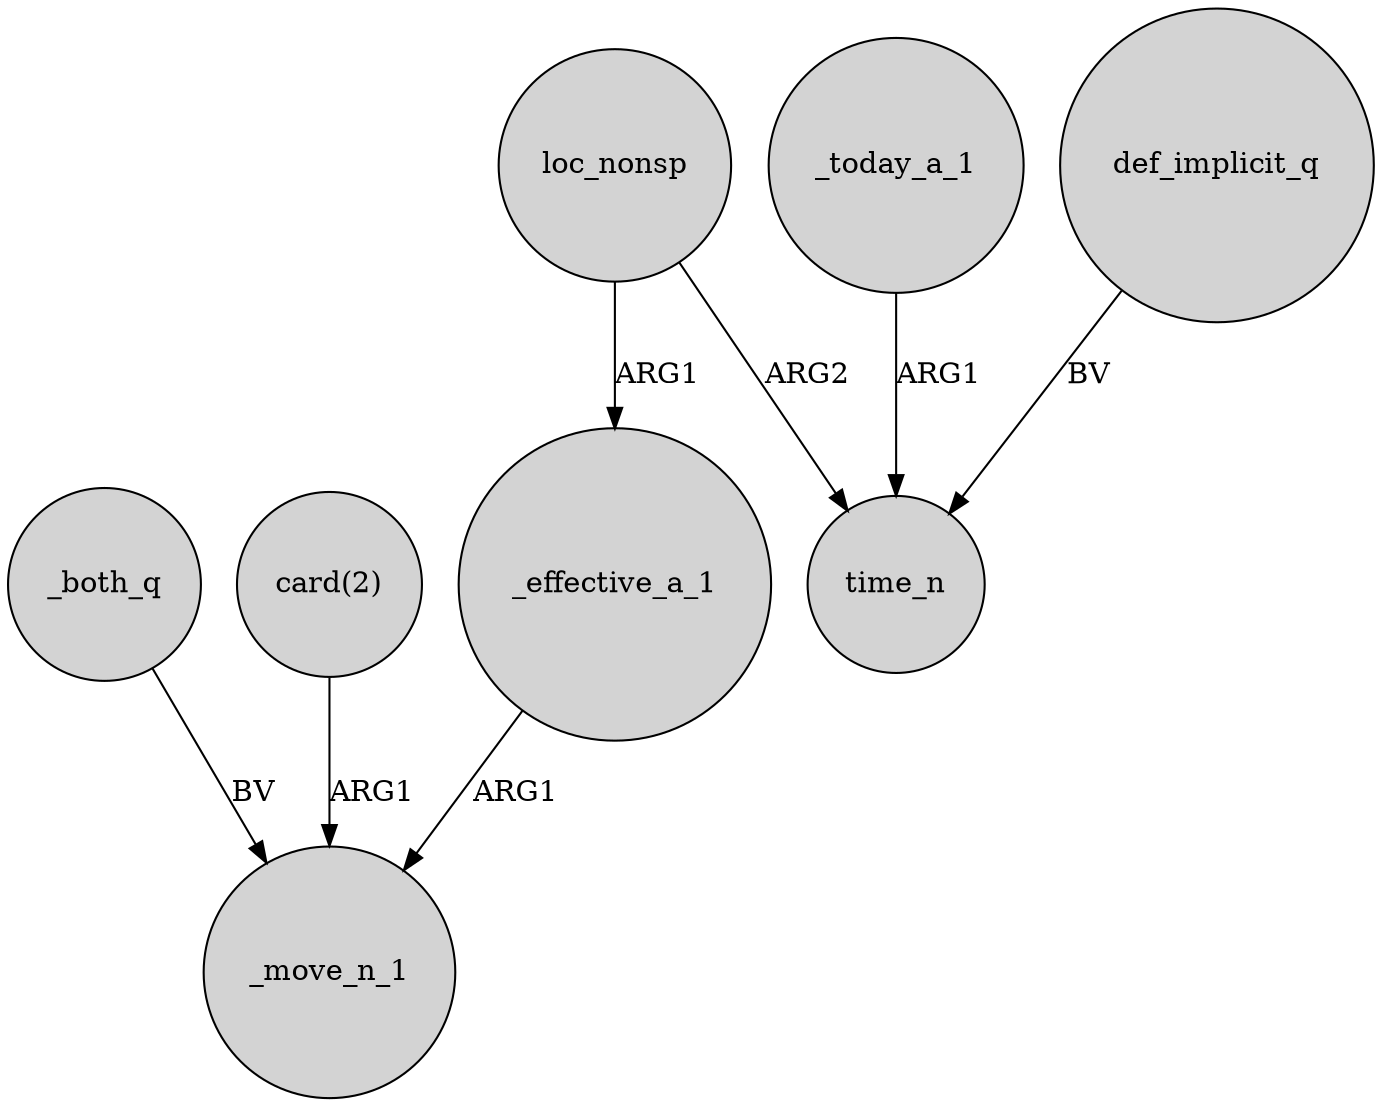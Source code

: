 digraph {
	node [shape=circle style=filled]
	_both_q -> _move_n_1 [label=BV]
	"card(2)" -> _move_n_1 [label=ARG1]
	_today_a_1 -> time_n [label=ARG1]
	_effective_a_1 -> _move_n_1 [label=ARG1]
	def_implicit_q -> time_n [label=BV]
	loc_nonsp -> time_n [label=ARG2]
	loc_nonsp -> _effective_a_1 [label=ARG1]
}
